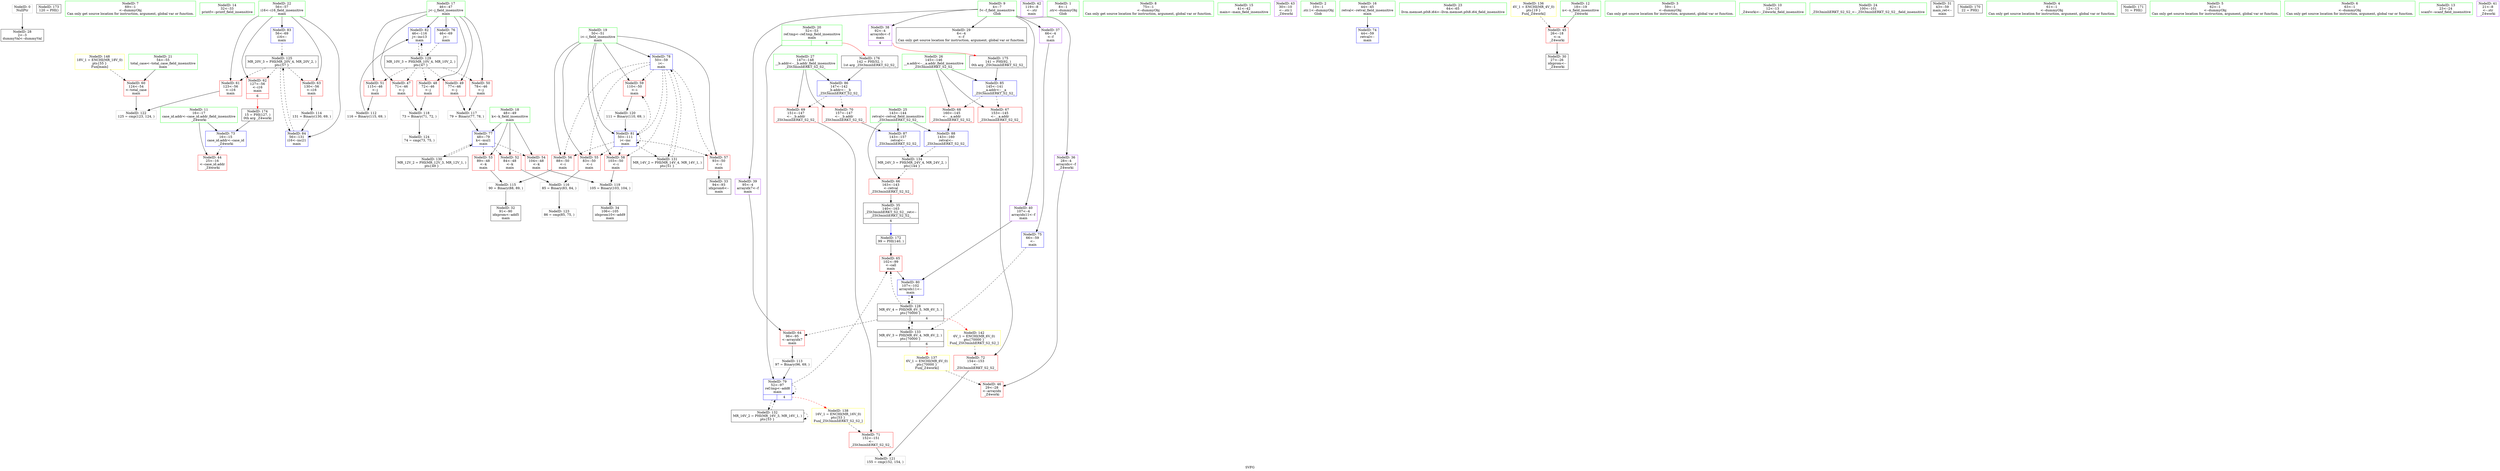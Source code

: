 digraph "SVFG" {
	label="SVFG";

	Node0x55e8f92fc5c0 [shape=record,color=grey,label="{NodeID: 0\nNullPtr}"];
	Node0x55e8f92fc5c0 -> Node0x55e8f9303d90[style=solid];
	Node0x55e8f931cf60 [shape=record,color=black,label="{NodeID: 173\n120 = PHI()\n}"];
	Node0x55e8f9302c60 [shape=record,color=green,label="{NodeID: 7\n69\<--1\n\<--dummyObj\nCan only get source location for instruction, argument, global var or function.}"];
	Node0x55e8f9303170 [shape=record,color=green,label="{NodeID: 14\n32\<--33\nprintf\<--printf_field_insensitive\n}"];
	Node0x55e8f9303780 [shape=record,color=green,label="{NodeID: 21\n54\<--55\ntotal_case\<--total_case_field_insensitive\nmain\n}"];
	Node0x55e8f9303780 -> Node0x55e8f9306810[style=solid];
	Node0x55e8f9303d90 [shape=record,color=black,label="{NodeID: 28\n2\<--3\ndummyVal\<--dummyVal\n}"];
	Node0x55e8f930a710 [shape=record,color=grey,label="{NodeID: 118\n73 = Binary(71, 72, )\n}"];
	Node0x55e8f930a710 -> Node0x55e8f930b010[style=solid];
	Node0x55e8f93043a0 [shape=record,color=black,label="{NodeID: 35\n140\<--163\n_ZSt3minIiERKT_S2_S2__ret\<--\n_ZSt3minIiERKT_S2_S2_\n|{<s0>4}}"];
	Node0x55e8f93043a0:s0 -> Node0x55e8f931c5b0[style=solid,color=blue];
	Node0x55e8f930f370 [shape=record,color=black,label="{NodeID: 125\nMR_20V_3 = PHI(MR_20V_4, MR_20V_2, )\npts\{57 \}\n}"];
	Node0x55e8f930f370 -> Node0x55e8f93068e0[style=dashed];
	Node0x55e8f930f370 -> Node0x55e8f93069b0[style=dashed];
	Node0x55e8f930f370 -> Node0x55e8f9306a80[style=dashed];
	Node0x55e8f930f370 -> Node0x55e8f9307b90[style=dashed];
	Node0x55e8f9304950 [shape=record,color=purple,label="{NodeID: 42\n119\<--8\n\<--.str\nmain\n}"];
	Node0x55e8f9311670 [shape=record,color=black,label="{NodeID: 132\nMR_16V_2 = PHI(MR_16V_3, MR_16V_1, )\npts\{53 \}\n}"];
	Node0x55e8f9311670 -> Node0x55e8f9307780[style=dashed];
	Node0x55e8f9311670 -> Node0x55e8f9311670[style=dashed];
	Node0x55e8f9305f20 [shape=record,color=red,label="{NodeID: 49\n77\<--46\n\<--j\nmain\n}"];
	Node0x55e8f9305f20 -> Node0x55e8f930a590[style=solid];
	Node0x55e8f93064d0 [shape=record,color=red,label="{NodeID: 56\n88\<--50\n\<--i\nmain\n}"];
	Node0x55e8f93064d0 -> Node0x55e8f930a290[style=solid];
	Node0x55e8f9306a80 [shape=record,color=red,label="{NodeID: 63\n130\<--56\n\<--i16\nmain\n}"];
	Node0x55e8f9306a80 -> Node0x55e8f930a110[style=solid];
	Node0x55e8f9307030 [shape=record,color=red,label="{NodeID: 70\n157\<--147\n\<--__b.addr\n_ZSt3minIiERKT_S2_S2_\n}"];
	Node0x55e8f9307030 -> Node0x55e8f9307e00[style=solid];
	Node0x55e8f93075e0 [shape=record,color=blue,label="{NodeID: 77\n48\<--79\nk\<--mul1\nmain\n}"];
	Node0x55e8f93075e0 -> Node0x55e8f9306190[style=dashed];
	Node0x55e8f93075e0 -> Node0x55e8f9306260[style=dashed];
	Node0x55e8f93075e0 -> Node0x55e8f9306330[style=dashed];
	Node0x55e8f93075e0 -> Node0x55e8f9310c70[style=dashed];
	Node0x55e8f9307b90 [shape=record,color=blue,label="{NodeID: 84\n56\<--131\ni16\<--inc21\nmain\n}"];
	Node0x55e8f9307b90 -> Node0x55e8f930f370[style=dashed];
	Node0x55e8f92fb8f0 [shape=record,color=green,label="{NodeID: 1\n8\<--1\n.str\<--dummyObj\nGlob }"];
	Node0x55e8f931d060 [shape=record,color=black,label="{NodeID: 174\n15 = PHI(127, )\n0th arg _Z4worki }"];
	Node0x55e8f931d060 -> Node0x55e8f93072a0[style=solid];
	Node0x55e8f9302cf0 [shape=record,color=green,label="{NodeID: 8\n75\<--1\n\<--dummyObj\nCan only get source location for instruction, argument, global var or function.}"];
	Node0x55e8f9303270 [shape=record,color=green,label="{NodeID: 15\n41\<--42\nmain\<--main_field_insensitive\n}"];
	Node0x55e8f9303850 [shape=record,color=green,label="{NodeID: 22\n56\<--57\ni16\<--i16_field_insensitive\nmain\n}"];
	Node0x55e8f9303850 -> Node0x55e8f93068e0[style=solid];
	Node0x55e8f9303850 -> Node0x55e8f93069b0[style=solid];
	Node0x55e8f9303850 -> Node0x55e8f9306a80[style=solid];
	Node0x55e8f9303850 -> Node0x55e8f9307ac0[style=solid];
	Node0x55e8f9303850 -> Node0x55e8f9307b90[style=solid];
	Node0x55e8f9309e10 [shape=record,color=grey,label="{NodeID: 112\n116 = Binary(115, 69, )\n}"];
	Node0x55e8f9309e10 -> Node0x55e8f93079f0[style=solid];
	Node0x55e8f9303e90 [shape=record,color=black,label="{NodeID: 29\n6\<--4\n\<--f\nCan only get source location for instruction, argument, global var or function.}"];
	Node0x55e8f930a890 [shape=record,color=grey,label="{NodeID: 119\n105 = Binary(103, 104, )\n}"];
	Node0x55e8f930a890 -> Node0x55e8f93042d0[style=solid];
	Node0x55e8f9304470 [shape=record,color=purple,label="{NodeID: 36\n28\<--4\narrayidx\<--f\n_Z4worki\n}"];
	Node0x55e8f9304470 -> Node0x55e8f9304c90[style=solid];
	Node0x55e8f9304a20 [shape=record,color=purple,label="{NodeID: 43\n30\<--10\n\<--.str.1\n_Z4worki\n}"];
	Node0x55e8f9311b70 [shape=record,color=black,label="{NodeID: 133\nMR_6V_3 = PHI(MR_6V_4, MR_6V_2, )\npts\{70000 \}\n|{|<s1>6}}"];
	Node0x55e8f9311b70 -> Node0x55e8f9310270[style=dashed];
	Node0x55e8f9311b70:s1 -> Node0x55e8f9313170[style=dashed,color=red];
	Node0x55e8f9305ff0 [shape=record,color=red,label="{NodeID: 50\n78\<--46\n\<--j\nmain\n}"];
	Node0x55e8f9305ff0 -> Node0x55e8f930a590[style=solid];
	Node0x55e8f93065a0 [shape=record,color=red,label="{NodeID: 57\n93\<--50\n\<--i\nmain\n}"];
	Node0x55e8f93065a0 -> Node0x55e8f9304200[style=solid];
	Node0x55e8f9306b50 [shape=record,color=red,label="{NodeID: 64\n96\<--95\n\<--arrayidx7\nmain\n}"];
	Node0x55e8f9306b50 -> Node0x55e8f9309f90[style=solid];
	Node0x55e8f9307100 [shape=record,color=red,label="{NodeID: 71\n152\<--151\n\<--\n_ZSt3minIiERKT_S2_S2_\n}"];
	Node0x55e8f9307100 -> Node0x55e8f930ab90[style=solid];
	Node0x55e8f93076b0 [shape=record,color=blue,label="{NodeID: 78\n50\<--59\ni\<--\nmain\n}"];
	Node0x55e8f93076b0 -> Node0x55e8f9306400[style=dashed];
	Node0x55e8f93076b0 -> Node0x55e8f93064d0[style=dashed];
	Node0x55e8f93076b0 -> Node0x55e8f93065a0[style=dashed];
	Node0x55e8f93076b0 -> Node0x55e8f9306670[style=dashed];
	Node0x55e8f93076b0 -> Node0x55e8f9306740[style=dashed];
	Node0x55e8f93076b0 -> Node0x55e8f9307920[style=dashed];
	Node0x55e8f93076b0 -> Node0x55e8f9311170[style=dashed];
	Node0x55e8f9307c60 [shape=record,color=blue,label="{NodeID: 85\n145\<--141\n__a.addr\<--__a\n_ZSt3minIiERKT_S2_S2_\n}"];
	Node0x55e8f9307c60 -> Node0x55e8f9306dc0[style=dashed];
	Node0x55e8f9307c60 -> Node0x55e8f9306e90[style=dashed];
	Node0x55e8f93021e0 [shape=record,color=green,label="{NodeID: 2\n10\<--1\n.str.1\<--dummyObj\nGlob }"];
	Node0x55e8f931d250 [shape=record,color=black,label="{NodeID: 175\n141 = PHI(92, )\n0th arg _ZSt3minIiERKT_S2_S2_ }"];
	Node0x55e8f931d250 -> Node0x55e8f9307c60[style=solid];
	Node0x55e8f9302d80 [shape=record,color=green,label="{NodeID: 9\n4\<--7\nf\<--f_field_insensitive\nGlob }"];
	Node0x55e8f9302d80 -> Node0x55e8f9303e90[style=solid];
	Node0x55e8f9302d80 -> Node0x55e8f9304470[style=solid];
	Node0x55e8f9302d80 -> Node0x55e8f9304540[style=solid];
	Node0x55e8f9302d80 -> Node0x55e8f9304610[style=solid];
	Node0x55e8f9302d80 -> Node0x55e8f93046e0[style=solid];
	Node0x55e8f9302d80 -> Node0x55e8f93047b0[style=solid];
	Node0x55e8f9303370 [shape=record,color=green,label="{NodeID: 16\n44\<--45\nretval\<--retval_field_insensitive\nmain\n}"];
	Node0x55e8f9303370 -> Node0x55e8f9307370[style=solid];
	Node0x55e8f9303920 [shape=record,color=green,label="{NodeID: 23\n64\<--65\nllvm.memset.p0i8.i64\<--llvm.memset.p0i8.i64_field_insensitive\n}"];
	Node0x55e8f9309f90 [shape=record,color=grey,label="{NodeID: 113\n97 = Binary(96, 69, )\n}"];
	Node0x55e8f9309f90 -> Node0x55e8f9307780[style=solid];
	Node0x55e8f9303f90 [shape=record,color=black,label="{NodeID: 30\n27\<--26\nidxprom\<--\n_Z4worki\n}"];
	Node0x55e8f930aa10 [shape=record,color=grey,label="{NodeID: 120\n111 = Binary(110, 69, )\n}"];
	Node0x55e8f930aa10 -> Node0x55e8f9307920[style=solid];
	Node0x55e8f9304540 [shape=record,color=purple,label="{NodeID: 37\n66\<--4\n\<--f\nmain\n}"];
	Node0x55e8f9304540 -> Node0x55e8f9307440[style=solid];
	Node0x55e8f9304af0 [shape=record,color=red,label="{NodeID: 44\n25\<--16\n\<--case_id.addr\n_Z4worki\n}"];
	Node0x55e8f9312070 [shape=record,color=black,label="{NodeID: 134\nMR_24V_3 = PHI(MR_24V_4, MR_24V_2, )\npts\{144 \}\n}"];
	Node0x55e8f9312070 -> Node0x55e8f9306cf0[style=dashed];
	Node0x55e8f93060c0 [shape=record,color=red,label="{NodeID: 51\n115\<--46\n\<--j\nmain\n}"];
	Node0x55e8f93060c0 -> Node0x55e8f9309e10[style=solid];
	Node0x55e8f9306670 [shape=record,color=red,label="{NodeID: 58\n103\<--50\n\<--i\nmain\n}"];
	Node0x55e8f9306670 -> Node0x55e8f930a890[style=solid];
	Node0x55e8f9313b70 [shape=record,color=yellow,style=double,label="{NodeID: 148\n18V_1 = ENCHI(MR_18V_0)\npts\{55 \}\nFun[main]}"];
	Node0x55e8f9313b70 -> Node0x55e8f9306810[style=dashed];
	Node0x55e8f9306c20 [shape=record,color=red,label="{NodeID: 65\n102\<--99\n\<--call\nmain\n}"];
	Node0x55e8f9306c20 -> Node0x55e8f9307850[style=solid];
	Node0x55e8f93071d0 [shape=record,color=red,label="{NodeID: 72\n154\<--153\n\<--\n_ZSt3minIiERKT_S2_S2_\n}"];
	Node0x55e8f93071d0 -> Node0x55e8f930ab90[style=solid];
	Node0x55e8f9307780 [shape=record,color=blue,label="{NodeID: 79\n52\<--97\nref.tmp\<--add8\nmain\n|{|<s3>4}}"];
	Node0x55e8f9307780 -> Node0x55e8f9306c20[style=dashed];
	Node0x55e8f9307780 -> Node0x55e8f9307780[style=dashed];
	Node0x55e8f9307780 -> Node0x55e8f9311670[style=dashed];
	Node0x55e8f9307780:s3 -> Node0x55e8f9313250[style=dashed,color=red];
	Node0x55e8f9307d30 [shape=record,color=blue,label="{NodeID: 86\n147\<--142\n__b.addr\<--__b\n_ZSt3minIiERKT_S2_S2_\n}"];
	Node0x55e8f9307d30 -> Node0x55e8f9306f60[style=dashed];
	Node0x55e8f9307d30 -> Node0x55e8f9307030[style=dashed];
	Node0x55e8f9302270 [shape=record,color=green,label="{NodeID: 3\n59\<--1\n\<--dummyObj\nCan only get source location for instruction, argument, global var or function.}"];
	Node0x55e8f931d390 [shape=record,color=black,label="{NodeID: 176\n142 = PHI(52, )\n1st arg _ZSt3minIiERKT_S2_S2_ }"];
	Node0x55e8f931d390 -> Node0x55e8f9307d30[style=solid];
	Node0x55e8f9302e10 [shape=record,color=green,label="{NodeID: 10\n12\<--13\n_Z4worki\<--_Z4worki_field_insensitive\n}"];
	Node0x55e8f9303440 [shape=record,color=green,label="{NodeID: 17\n46\<--47\nj\<--j_field_insensitive\nmain\n}"];
	Node0x55e8f9303440 -> Node0x55e8f9304d60[style=solid];
	Node0x55e8f9303440 -> Node0x55e8f9305e50[style=solid];
	Node0x55e8f9303440 -> Node0x55e8f9305f20[style=solid];
	Node0x55e8f9303440 -> Node0x55e8f9305ff0[style=solid];
	Node0x55e8f9303440 -> Node0x55e8f93060c0[style=solid];
	Node0x55e8f9303440 -> Node0x55e8f9307510[style=solid];
	Node0x55e8f9303440 -> Node0x55e8f93079f0[style=solid];
	Node0x55e8f9303a20 [shape=record,color=green,label="{NodeID: 24\n100\<--101\n_ZSt3minIiERKT_S2_S2_\<--_ZSt3minIiERKT_S2_S2__field_insensitive\n}"];
	Node0x55e8f930a110 [shape=record,color=grey,label="{NodeID: 114\n131 = Binary(130, 69, )\n}"];
	Node0x55e8f930a110 -> Node0x55e8f9307b90[style=solid];
	Node0x55e8f9304060 [shape=record,color=black,label="{NodeID: 31\n43\<--59\nmain_ret\<--\nmain\n}"];
	Node0x55e8f930ab90 [shape=record,color=grey,label="{NodeID: 121\n155 = cmp(152, 154, )\n}"];
	Node0x55e8f9304610 [shape=record,color=purple,label="{NodeID: 38\n92\<--4\narrayidx\<--f\nmain\n|{<s0>4}}"];
	Node0x55e8f9304610:s0 -> Node0x55e8f931d250[style=solid,color=red];
	Node0x55e8f9310270 [shape=record,color=black,label="{NodeID: 128\nMR_6V_4 = PHI(MR_6V_5, MR_6V_3, )\npts\{70000 \}\n|{|<s4>4}}"];
	Node0x55e8f9310270 -> Node0x55e8f9306b50[style=dashed];
	Node0x55e8f9310270 -> Node0x55e8f9306c20[style=dashed];
	Node0x55e8f9310270 -> Node0x55e8f9307850[style=dashed];
	Node0x55e8f9310270 -> Node0x55e8f9311b70[style=dashed];
	Node0x55e8f9310270:s4 -> Node0x55e8f9313600[style=dashed,color=red];
	Node0x55e8f9304bc0 [shape=record,color=red,label="{NodeID: 45\n26\<--18\n\<--n\n_Z4worki\n}"];
	Node0x55e8f9304bc0 -> Node0x55e8f9303f90[style=solid];
	Node0x55e8f9306190 [shape=record,color=red,label="{NodeID: 52\n84\<--48\n\<--k\nmain\n}"];
	Node0x55e8f9306190 -> Node0x55e8f930a410[style=solid];
	Node0x55e8f9313600 [shape=record,color=yellow,style=double,label="{NodeID: 142\n6V_1 = ENCHI(MR_6V_0)\npts\{70000 \}\nFun[_ZSt3minIiERKT_S2_S2_]}"];
	Node0x55e8f9313600 -> Node0x55e8f93071d0[style=dashed];
	Node0x55e8f9306740 [shape=record,color=red,label="{NodeID: 59\n110\<--50\n\<--i\nmain\n}"];
	Node0x55e8f9306740 -> Node0x55e8f930aa10[style=solid];
	Node0x55e8f9306cf0 [shape=record,color=red,label="{NodeID: 66\n163\<--143\n\<--retval\n_ZSt3minIiERKT_S2_S2_\n}"];
	Node0x55e8f9306cf0 -> Node0x55e8f93043a0[style=solid];
	Node0x55e8f93072a0 [shape=record,color=blue,label="{NodeID: 73\n16\<--15\ncase_id.addr\<--case_id\n_Z4worki\n}"];
	Node0x55e8f93072a0 -> Node0x55e8f9304af0[style=dashed];
	Node0x55e8f9307850 [shape=record,color=blue,label="{NodeID: 80\n107\<--102\narrayidx11\<--\nmain\n}"];
	Node0x55e8f9307850 -> Node0x55e8f9310270[style=dashed];
	Node0x55e8f931c3b0 [shape=record,color=black,label="{NodeID: 170\n22 = PHI()\n}"];
	Node0x55e8f9307e00 [shape=record,color=blue,label="{NodeID: 87\n143\<--157\nretval\<--\n_ZSt3minIiERKT_S2_S2_\n}"];
	Node0x55e8f9307e00 -> Node0x55e8f9312070[style=dashed];
	Node0x55e8f9302300 [shape=record,color=green,label="{NodeID: 4\n61\<--1\n\<--dummyObj\nCan only get source location for instruction, argument, global var or function.}"];
	Node0x55e8f9302ed0 [shape=record,color=green,label="{NodeID: 11\n16\<--17\ncase_id.addr\<--case_id.addr_field_insensitive\n_Z4worki\n}"];
	Node0x55e8f9302ed0 -> Node0x55e8f9304af0[style=solid];
	Node0x55e8f9302ed0 -> Node0x55e8f93072a0[style=solid];
	Node0x55e8f9303510 [shape=record,color=green,label="{NodeID: 18\n48\<--49\nk\<--k_field_insensitive\nmain\n}"];
	Node0x55e8f9303510 -> Node0x55e8f9306190[style=solid];
	Node0x55e8f9303510 -> Node0x55e8f9306260[style=solid];
	Node0x55e8f9303510 -> Node0x55e8f9306330[style=solid];
	Node0x55e8f9303510 -> Node0x55e8f93075e0[style=solid];
	Node0x55e8f9303b20 [shape=record,color=green,label="{NodeID: 25\n143\<--144\nretval\<--retval_field_insensitive\n_ZSt3minIiERKT_S2_S2_\n}"];
	Node0x55e8f9303b20 -> Node0x55e8f9306cf0[style=solid];
	Node0x55e8f9303b20 -> Node0x55e8f9307e00[style=solid];
	Node0x55e8f9303b20 -> Node0x55e8f9307ed0[style=solid];
	Node0x55e8f930a290 [shape=record,color=grey,label="{NodeID: 115\n90 = Binary(88, 89, )\n}"];
	Node0x55e8f930a290 -> Node0x55e8f9304130[style=solid];
	Node0x55e8f9304130 [shape=record,color=black,label="{NodeID: 32\n91\<--90\nidxprom\<--add5\nmain\n}"];
	Node0x55e8f930ad10 [shape=record,color=grey,label="{NodeID: 122\n125 = cmp(123, 124, )\n}"];
	Node0x55e8f93046e0 [shape=record,color=purple,label="{NodeID: 39\n95\<--4\narrayidx7\<--f\nmain\n}"];
	Node0x55e8f93046e0 -> Node0x55e8f9306b50[style=solid];
	Node0x55e8f9310770 [shape=record,color=black,label="{NodeID: 129\nMR_10V_3 = PHI(MR_10V_4, MR_10V_2, )\npts\{47 \}\n}"];
	Node0x55e8f9310770 -> Node0x55e8f9304d60[style=dashed];
	Node0x55e8f9310770 -> Node0x55e8f9305e50[style=dashed];
	Node0x55e8f9310770 -> Node0x55e8f9305f20[style=dashed];
	Node0x55e8f9310770 -> Node0x55e8f9305ff0[style=dashed];
	Node0x55e8f9310770 -> Node0x55e8f93060c0[style=dashed];
	Node0x55e8f9310770 -> Node0x55e8f93079f0[style=dashed];
	Node0x55e8f9304c90 [shape=record,color=red,label="{NodeID: 46\n29\<--28\n\<--arrayidx\n_Z4worki\n}"];
	Node0x55e8f9313090 [shape=record,color=yellow,style=double,label="{NodeID: 136\n4V_1 = ENCHI(MR_4V_0)\npts\{19 \}\nFun[_Z4worki]}"];
	Node0x55e8f9313090 -> Node0x55e8f9304bc0[style=dashed];
	Node0x55e8f9306260 [shape=record,color=red,label="{NodeID: 53\n89\<--48\n\<--k\nmain\n}"];
	Node0x55e8f9306260 -> Node0x55e8f930a290[style=solid];
	Node0x55e8f9306810 [shape=record,color=red,label="{NodeID: 60\n124\<--54\n\<--total_case\nmain\n}"];
	Node0x55e8f9306810 -> Node0x55e8f930ad10[style=solid];
	Node0x55e8f9306dc0 [shape=record,color=red,label="{NodeID: 67\n153\<--145\n\<--__a.addr\n_ZSt3minIiERKT_S2_S2_\n}"];
	Node0x55e8f9306dc0 -> Node0x55e8f93071d0[style=solid];
	Node0x55e8f9307370 [shape=record,color=blue,label="{NodeID: 74\n44\<--59\nretval\<--\nmain\n}"];
	Node0x55e8f9307920 [shape=record,color=blue,label="{NodeID: 81\n50\<--111\ni\<--inc\nmain\n}"];
	Node0x55e8f9307920 -> Node0x55e8f9306400[style=dashed];
	Node0x55e8f9307920 -> Node0x55e8f93064d0[style=dashed];
	Node0x55e8f9307920 -> Node0x55e8f93065a0[style=dashed];
	Node0x55e8f9307920 -> Node0x55e8f9306670[style=dashed];
	Node0x55e8f9307920 -> Node0x55e8f9306740[style=dashed];
	Node0x55e8f9307920 -> Node0x55e8f9307920[style=dashed];
	Node0x55e8f9307920 -> Node0x55e8f9311170[style=dashed];
	Node0x55e8f931c4b0 [shape=record,color=black,label="{NodeID: 171\n31 = PHI()\n}"];
	Node0x55e8f9307ed0 [shape=record,color=blue,label="{NodeID: 88\n143\<--160\nretval\<--\n_ZSt3minIiERKT_S2_S2_\n}"];
	Node0x55e8f9307ed0 -> Node0x55e8f9312070[style=dashed];
	Node0x55e8f9302390 [shape=record,color=green,label="{NodeID: 5\n62\<--1\n\<--dummyObj\nCan only get source location for instruction, argument, global var or function.}"];
	Node0x55e8f9302fa0 [shape=record,color=green,label="{NodeID: 12\n18\<--19\nn\<--n_field_insensitive\n_Z4worki\n}"];
	Node0x55e8f9302fa0 -> Node0x55e8f9304bc0[style=solid];
	Node0x55e8f93035e0 [shape=record,color=green,label="{NodeID: 19\n50\<--51\ni\<--i_field_insensitive\nmain\n}"];
	Node0x55e8f93035e0 -> Node0x55e8f9306400[style=solid];
	Node0x55e8f93035e0 -> Node0x55e8f93064d0[style=solid];
	Node0x55e8f93035e0 -> Node0x55e8f93065a0[style=solid];
	Node0x55e8f93035e0 -> Node0x55e8f9306670[style=solid];
	Node0x55e8f93035e0 -> Node0x55e8f9306740[style=solid];
	Node0x55e8f93035e0 -> Node0x55e8f93076b0[style=solid];
	Node0x55e8f93035e0 -> Node0x55e8f9307920[style=solid];
	Node0x55e8f9303bf0 [shape=record,color=green,label="{NodeID: 26\n145\<--146\n__a.addr\<--__a.addr_field_insensitive\n_ZSt3minIiERKT_S2_S2_\n}"];
	Node0x55e8f9303bf0 -> Node0x55e8f9306dc0[style=solid];
	Node0x55e8f9303bf0 -> Node0x55e8f9306e90[style=solid];
	Node0x55e8f9303bf0 -> Node0x55e8f9307c60[style=solid];
	Node0x55e8f930a410 [shape=record,color=grey,label="{NodeID: 116\n85 = Binary(83, 84, )\n}"];
	Node0x55e8f930a410 -> Node0x55e8f930ae90[style=solid];
	Node0x55e8f9304200 [shape=record,color=black,label="{NodeID: 33\n94\<--93\nidxprom6\<--\nmain\n}"];
	Node0x55e8f930ae90 [shape=record,color=grey,label="{NodeID: 123\n86 = cmp(85, 75, )\n}"];
	Node0x55e8f93047b0 [shape=record,color=purple,label="{NodeID: 40\n107\<--4\narrayidx11\<--f\nmain\n}"];
	Node0x55e8f93047b0 -> Node0x55e8f9307850[style=solid];
	Node0x55e8f9310c70 [shape=record,color=black,label="{NodeID: 130\nMR_12V_2 = PHI(MR_12V_3, MR_12V_1, )\npts\{49 \}\n}"];
	Node0x55e8f9310c70 -> Node0x55e8f93075e0[style=dashed];
	Node0x55e8f9304d60 [shape=record,color=red,label="{NodeID: 47\n71\<--46\n\<--j\nmain\n}"];
	Node0x55e8f9304d60 -> Node0x55e8f930a710[style=solid];
	Node0x55e8f9313170 [shape=record,color=yellow,style=double,label="{NodeID: 137\n6V_1 = ENCHI(MR_6V_0)\npts\{70000 \}\nFun[_Z4worki]}"];
	Node0x55e8f9313170 -> Node0x55e8f9304c90[style=dashed];
	Node0x55e8f9306330 [shape=record,color=red,label="{NodeID: 54\n104\<--48\n\<--k\nmain\n}"];
	Node0x55e8f9306330 -> Node0x55e8f930a890[style=solid];
	Node0x55e8f93068e0 [shape=record,color=red,label="{NodeID: 61\n123\<--56\n\<--i16\nmain\n}"];
	Node0x55e8f93068e0 -> Node0x55e8f930ad10[style=solid];
	Node0x55e8f9306e90 [shape=record,color=red,label="{NodeID: 68\n160\<--145\n\<--__a.addr\n_ZSt3minIiERKT_S2_S2_\n}"];
	Node0x55e8f9306e90 -> Node0x55e8f9307ed0[style=solid];
	Node0x55e8f9307440 [shape=record,color=blue,label="{NodeID: 75\n66\<--59\n\<--\nmain\n}"];
	Node0x55e8f9307440 -> Node0x55e8f9311b70[style=dashed];
	Node0x55e8f93079f0 [shape=record,color=blue,label="{NodeID: 82\n46\<--116\nj\<--inc13\nmain\n}"];
	Node0x55e8f93079f0 -> Node0x55e8f9310770[style=dashed];
	Node0x55e8f931c5b0 [shape=record,color=black,label="{NodeID: 172\n99 = PHI(140, )\n}"];
	Node0x55e8f931c5b0 -> Node0x55e8f9306c20[style=solid];
	Node0x55e8f9302bd0 [shape=record,color=green,label="{NodeID: 6\n63\<--1\n\<--dummyObj\nCan only get source location for instruction, argument, global var or function.}"];
	Node0x55e8f9303070 [shape=record,color=green,label="{NodeID: 13\n23\<--24\nscanf\<--scanf_field_insensitive\n}"];
	Node0x55e8f93036b0 [shape=record,color=green,label="{NodeID: 20\n52\<--53\nref.tmp\<--ref.tmp_field_insensitive\nmain\n|{|<s1>4}}"];
	Node0x55e8f93036b0 -> Node0x55e8f9307780[style=solid];
	Node0x55e8f93036b0:s1 -> Node0x55e8f931d390[style=solid,color=red];
	Node0x55e8f9303cc0 [shape=record,color=green,label="{NodeID: 27\n147\<--148\n__b.addr\<--__b.addr_field_insensitive\n_ZSt3minIiERKT_S2_S2_\n}"];
	Node0x55e8f9303cc0 -> Node0x55e8f9306f60[style=solid];
	Node0x55e8f9303cc0 -> Node0x55e8f9307030[style=solid];
	Node0x55e8f9303cc0 -> Node0x55e8f9307d30[style=solid];
	Node0x55e8f930a590 [shape=record,color=grey,label="{NodeID: 117\n79 = Binary(77, 78, )\n}"];
	Node0x55e8f930a590 -> Node0x55e8f93075e0[style=solid];
	Node0x55e8f93042d0 [shape=record,color=black,label="{NodeID: 34\n106\<--105\nidxprom10\<--add9\nmain\n}"];
	Node0x55e8f930b010 [shape=record,color=grey,label="{NodeID: 124\n74 = cmp(73, 75, )\n}"];
	Node0x55e8f9304880 [shape=record,color=purple,label="{NodeID: 41\n21\<--8\n\<--.str\n_Z4worki\n}"];
	Node0x55e8f9311170 [shape=record,color=black,label="{NodeID: 131\nMR_14V_2 = PHI(MR_14V_4, MR_14V_1, )\npts\{51 \}\n}"];
	Node0x55e8f9311170 -> Node0x55e8f93076b0[style=dashed];
	Node0x55e8f9305e50 [shape=record,color=red,label="{NodeID: 48\n72\<--46\n\<--j\nmain\n}"];
	Node0x55e8f9305e50 -> Node0x55e8f930a710[style=solid];
	Node0x55e8f9313250 [shape=record,color=yellow,style=double,label="{NodeID: 138\n16V_1 = ENCHI(MR_16V_0)\npts\{53 \}\nFun[_ZSt3minIiERKT_S2_S2_]}"];
	Node0x55e8f9313250 -> Node0x55e8f9307100[style=dashed];
	Node0x55e8f9306400 [shape=record,color=red,label="{NodeID: 55\n83\<--50\n\<--i\nmain\n}"];
	Node0x55e8f9306400 -> Node0x55e8f930a410[style=solid];
	Node0x55e8f93069b0 [shape=record,color=red,label="{NodeID: 62\n127\<--56\n\<--i16\nmain\n|{<s0>6}}"];
	Node0x55e8f93069b0:s0 -> Node0x55e8f931d060[style=solid,color=red];
	Node0x55e8f9306f60 [shape=record,color=red,label="{NodeID: 69\n151\<--147\n\<--__b.addr\n_ZSt3minIiERKT_S2_S2_\n}"];
	Node0x55e8f9306f60 -> Node0x55e8f9307100[style=solid];
	Node0x55e8f9307510 [shape=record,color=blue,label="{NodeID: 76\n46\<--69\nj\<--\nmain\n}"];
	Node0x55e8f9307510 -> Node0x55e8f9310770[style=dashed];
	Node0x55e8f9307ac0 [shape=record,color=blue,label="{NodeID: 83\n56\<--69\ni16\<--\nmain\n}"];
	Node0x55e8f9307ac0 -> Node0x55e8f930f370[style=dashed];
}
